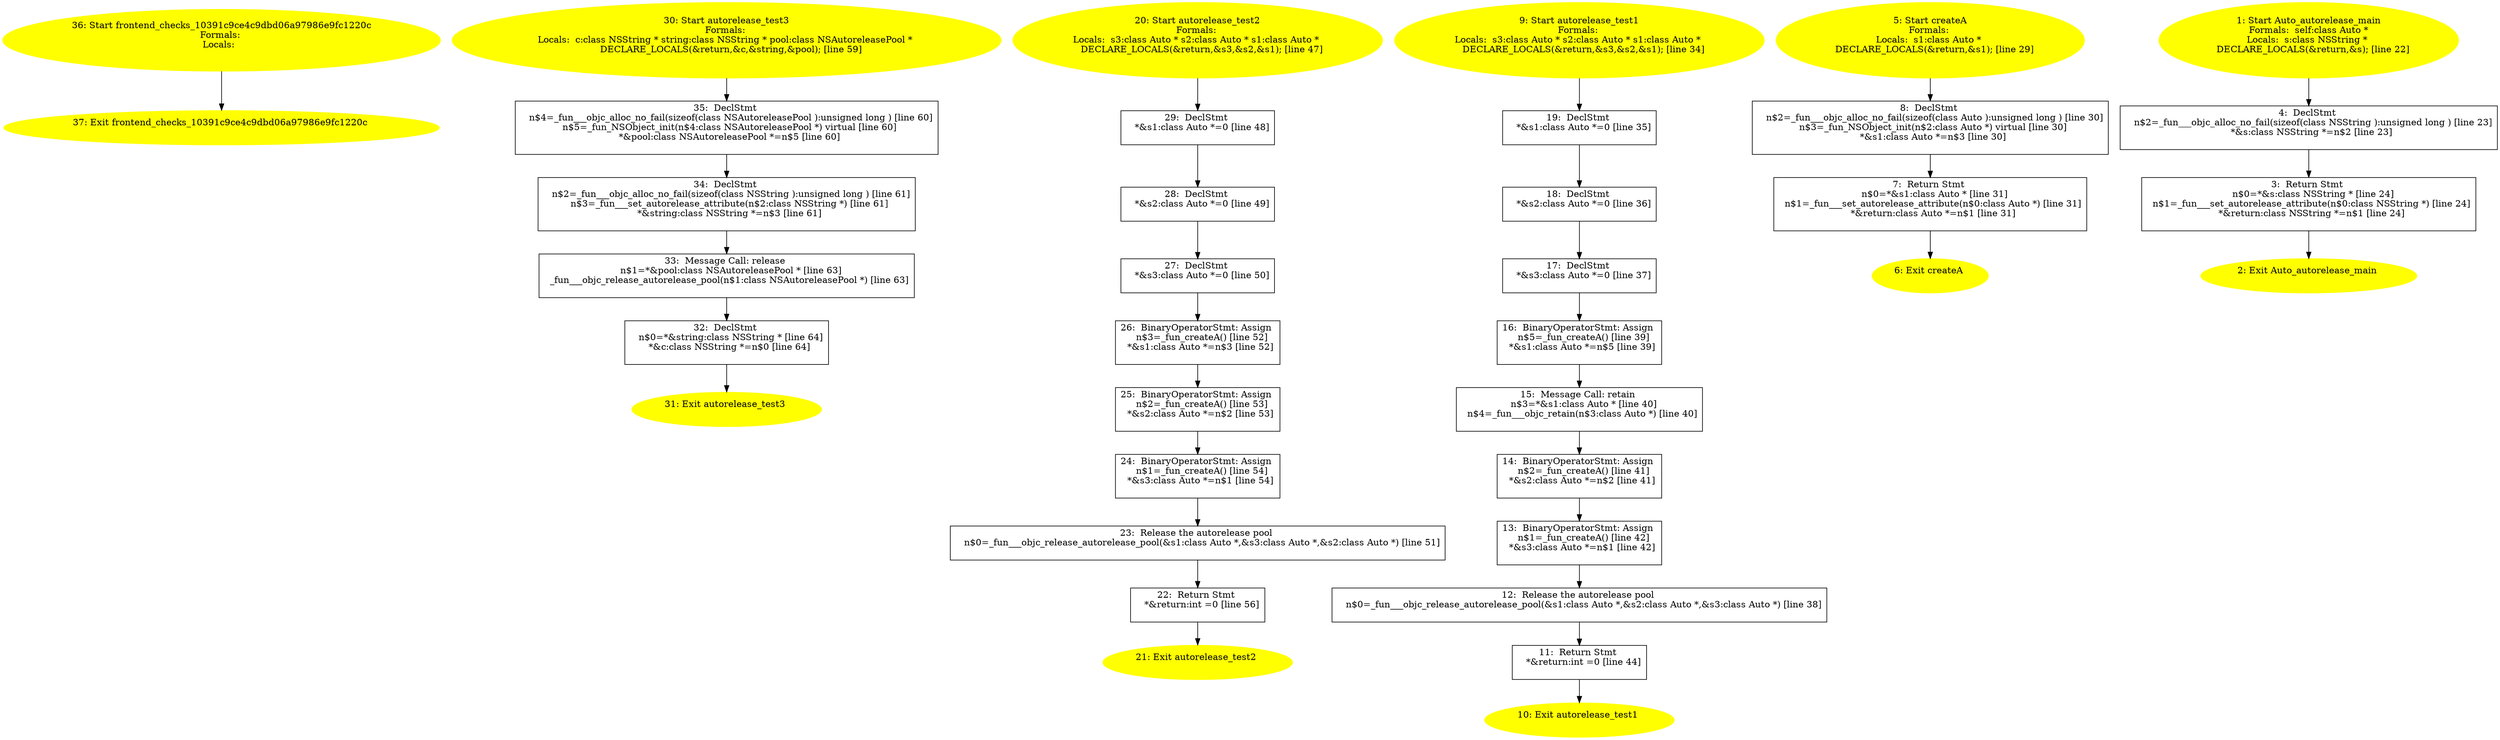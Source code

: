 /* @generated */
digraph iCFG {
37 [label="37: Exit frontend_checks_10391c9ce4c9dbd06a97986e9fc1220c \n  " color=yellow style=filled]
	

36 [label="36: Start frontend_checks_10391c9ce4c9dbd06a97986e9fc1220c\nFormals: \nLocals:  \n  " color=yellow style=filled]
	

	 36 -> 37 ;
35 [label="35:  DeclStmt \n   n$4=_fun___objc_alloc_no_fail(sizeof(class NSAutoreleasePool ):unsigned long ) [line 60]\n  n$5=_fun_NSObject_init(n$4:class NSAutoreleasePool *) virtual [line 60]\n  *&pool:class NSAutoreleasePool *=n$5 [line 60]\n " shape="box"]
	

	 35 -> 34 ;
34 [label="34:  DeclStmt \n   n$2=_fun___objc_alloc_no_fail(sizeof(class NSString ):unsigned long ) [line 61]\n  n$3=_fun___set_autorelease_attribute(n$2:class NSString *) [line 61]\n  *&string:class NSString *=n$3 [line 61]\n " shape="box"]
	

	 34 -> 33 ;
33 [label="33:  Message Call: release \n   n$1=*&pool:class NSAutoreleasePool * [line 63]\n  _fun___objc_release_autorelease_pool(n$1:class NSAutoreleasePool *) [line 63]\n " shape="box"]
	

	 33 -> 32 ;
32 [label="32:  DeclStmt \n   n$0=*&string:class NSString * [line 64]\n  *&c:class NSString *=n$0 [line 64]\n " shape="box"]
	

	 32 -> 31 ;
31 [label="31: Exit autorelease_test3 \n  " color=yellow style=filled]
	

30 [label="30: Start autorelease_test3\nFormals: \nLocals:  c:class NSString * string:class NSString * pool:class NSAutoreleasePool * \n   DECLARE_LOCALS(&return,&c,&string,&pool); [line 59]\n " color=yellow style=filled]
	

	 30 -> 35 ;
29 [label="29:  DeclStmt \n   *&s1:class Auto *=0 [line 48]\n " shape="box"]
	

	 29 -> 28 ;
28 [label="28:  DeclStmt \n   *&s2:class Auto *=0 [line 49]\n " shape="box"]
	

	 28 -> 27 ;
27 [label="27:  DeclStmt \n   *&s3:class Auto *=0 [line 50]\n " shape="box"]
	

	 27 -> 26 ;
26 [label="26:  BinaryOperatorStmt: Assign \n   n$3=_fun_createA() [line 52]\n  *&s1:class Auto *=n$3 [line 52]\n " shape="box"]
	

	 26 -> 25 ;
25 [label="25:  BinaryOperatorStmt: Assign \n   n$2=_fun_createA() [line 53]\n  *&s2:class Auto *=n$2 [line 53]\n " shape="box"]
	

	 25 -> 24 ;
24 [label="24:  BinaryOperatorStmt: Assign \n   n$1=_fun_createA() [line 54]\n  *&s3:class Auto *=n$1 [line 54]\n " shape="box"]
	

	 24 -> 23 ;
23 [label="23:  Release the autorelease pool \n   n$0=_fun___objc_release_autorelease_pool(&s1:class Auto *,&s3:class Auto *,&s2:class Auto *) [line 51]\n " shape="box"]
	

	 23 -> 22 ;
22 [label="22:  Return Stmt \n   *&return:int =0 [line 56]\n " shape="box"]
	

	 22 -> 21 ;
21 [label="21: Exit autorelease_test2 \n  " color=yellow style=filled]
	

20 [label="20: Start autorelease_test2\nFormals: \nLocals:  s3:class Auto * s2:class Auto * s1:class Auto * \n   DECLARE_LOCALS(&return,&s3,&s2,&s1); [line 47]\n " color=yellow style=filled]
	

	 20 -> 29 ;
19 [label="19:  DeclStmt \n   *&s1:class Auto *=0 [line 35]\n " shape="box"]
	

	 19 -> 18 ;
18 [label="18:  DeclStmt \n   *&s2:class Auto *=0 [line 36]\n " shape="box"]
	

	 18 -> 17 ;
17 [label="17:  DeclStmt \n   *&s3:class Auto *=0 [line 37]\n " shape="box"]
	

	 17 -> 16 ;
16 [label="16:  BinaryOperatorStmt: Assign \n   n$5=_fun_createA() [line 39]\n  *&s1:class Auto *=n$5 [line 39]\n " shape="box"]
	

	 16 -> 15 ;
15 [label="15:  Message Call: retain \n   n$3=*&s1:class Auto * [line 40]\n  n$4=_fun___objc_retain(n$3:class Auto *) [line 40]\n " shape="box"]
	

	 15 -> 14 ;
14 [label="14:  BinaryOperatorStmt: Assign \n   n$2=_fun_createA() [line 41]\n  *&s2:class Auto *=n$2 [line 41]\n " shape="box"]
	

	 14 -> 13 ;
13 [label="13:  BinaryOperatorStmt: Assign \n   n$1=_fun_createA() [line 42]\n  *&s3:class Auto *=n$1 [line 42]\n " shape="box"]
	

	 13 -> 12 ;
12 [label="12:  Release the autorelease pool \n   n$0=_fun___objc_release_autorelease_pool(&s1:class Auto *,&s2:class Auto *,&s3:class Auto *) [line 38]\n " shape="box"]
	

	 12 -> 11 ;
11 [label="11:  Return Stmt \n   *&return:int =0 [line 44]\n " shape="box"]
	

	 11 -> 10 ;
10 [label="10: Exit autorelease_test1 \n  " color=yellow style=filled]
	

9 [label="9: Start autorelease_test1\nFormals: \nLocals:  s3:class Auto * s2:class Auto * s1:class Auto * \n   DECLARE_LOCALS(&return,&s3,&s2,&s1); [line 34]\n " color=yellow style=filled]
	

	 9 -> 19 ;
8 [label="8:  DeclStmt \n   n$2=_fun___objc_alloc_no_fail(sizeof(class Auto ):unsigned long ) [line 30]\n  n$3=_fun_NSObject_init(n$2:class Auto *) virtual [line 30]\n  *&s1:class Auto *=n$3 [line 30]\n " shape="box"]
	

	 8 -> 7 ;
7 [label="7:  Return Stmt \n   n$0=*&s1:class Auto * [line 31]\n  n$1=_fun___set_autorelease_attribute(n$0:class Auto *) [line 31]\n  *&return:class Auto *=n$1 [line 31]\n " shape="box"]
	

	 7 -> 6 ;
6 [label="6: Exit createA \n  " color=yellow style=filled]
	

5 [label="5: Start createA\nFormals: \nLocals:  s1:class Auto * \n   DECLARE_LOCALS(&return,&s1); [line 29]\n " color=yellow style=filled]
	

	 5 -> 8 ;
4 [label="4:  DeclStmt \n   n$2=_fun___objc_alloc_no_fail(sizeof(class NSString ):unsigned long ) [line 23]\n  *&s:class NSString *=n$2 [line 23]\n " shape="box"]
	

	 4 -> 3 ;
3 [label="3:  Return Stmt \n   n$0=*&s:class NSString * [line 24]\n  n$1=_fun___set_autorelease_attribute(n$0:class NSString *) [line 24]\n  *&return:class NSString *=n$1 [line 24]\n " shape="box"]
	

	 3 -> 2 ;
2 [label="2: Exit Auto_autorelease_main \n  " color=yellow style=filled]
	

1 [label="1: Start Auto_autorelease_main\nFormals:  self:class Auto *\nLocals:  s:class NSString * \n   DECLARE_LOCALS(&return,&s); [line 22]\n " color=yellow style=filled]
	

	 1 -> 4 ;
}
